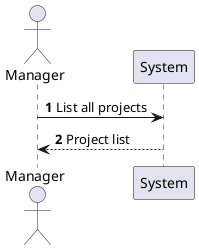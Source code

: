 @startuml

Actor Manager

autonumber
Manager -> System: List all projects
System --> Manager: Project list

@enduml